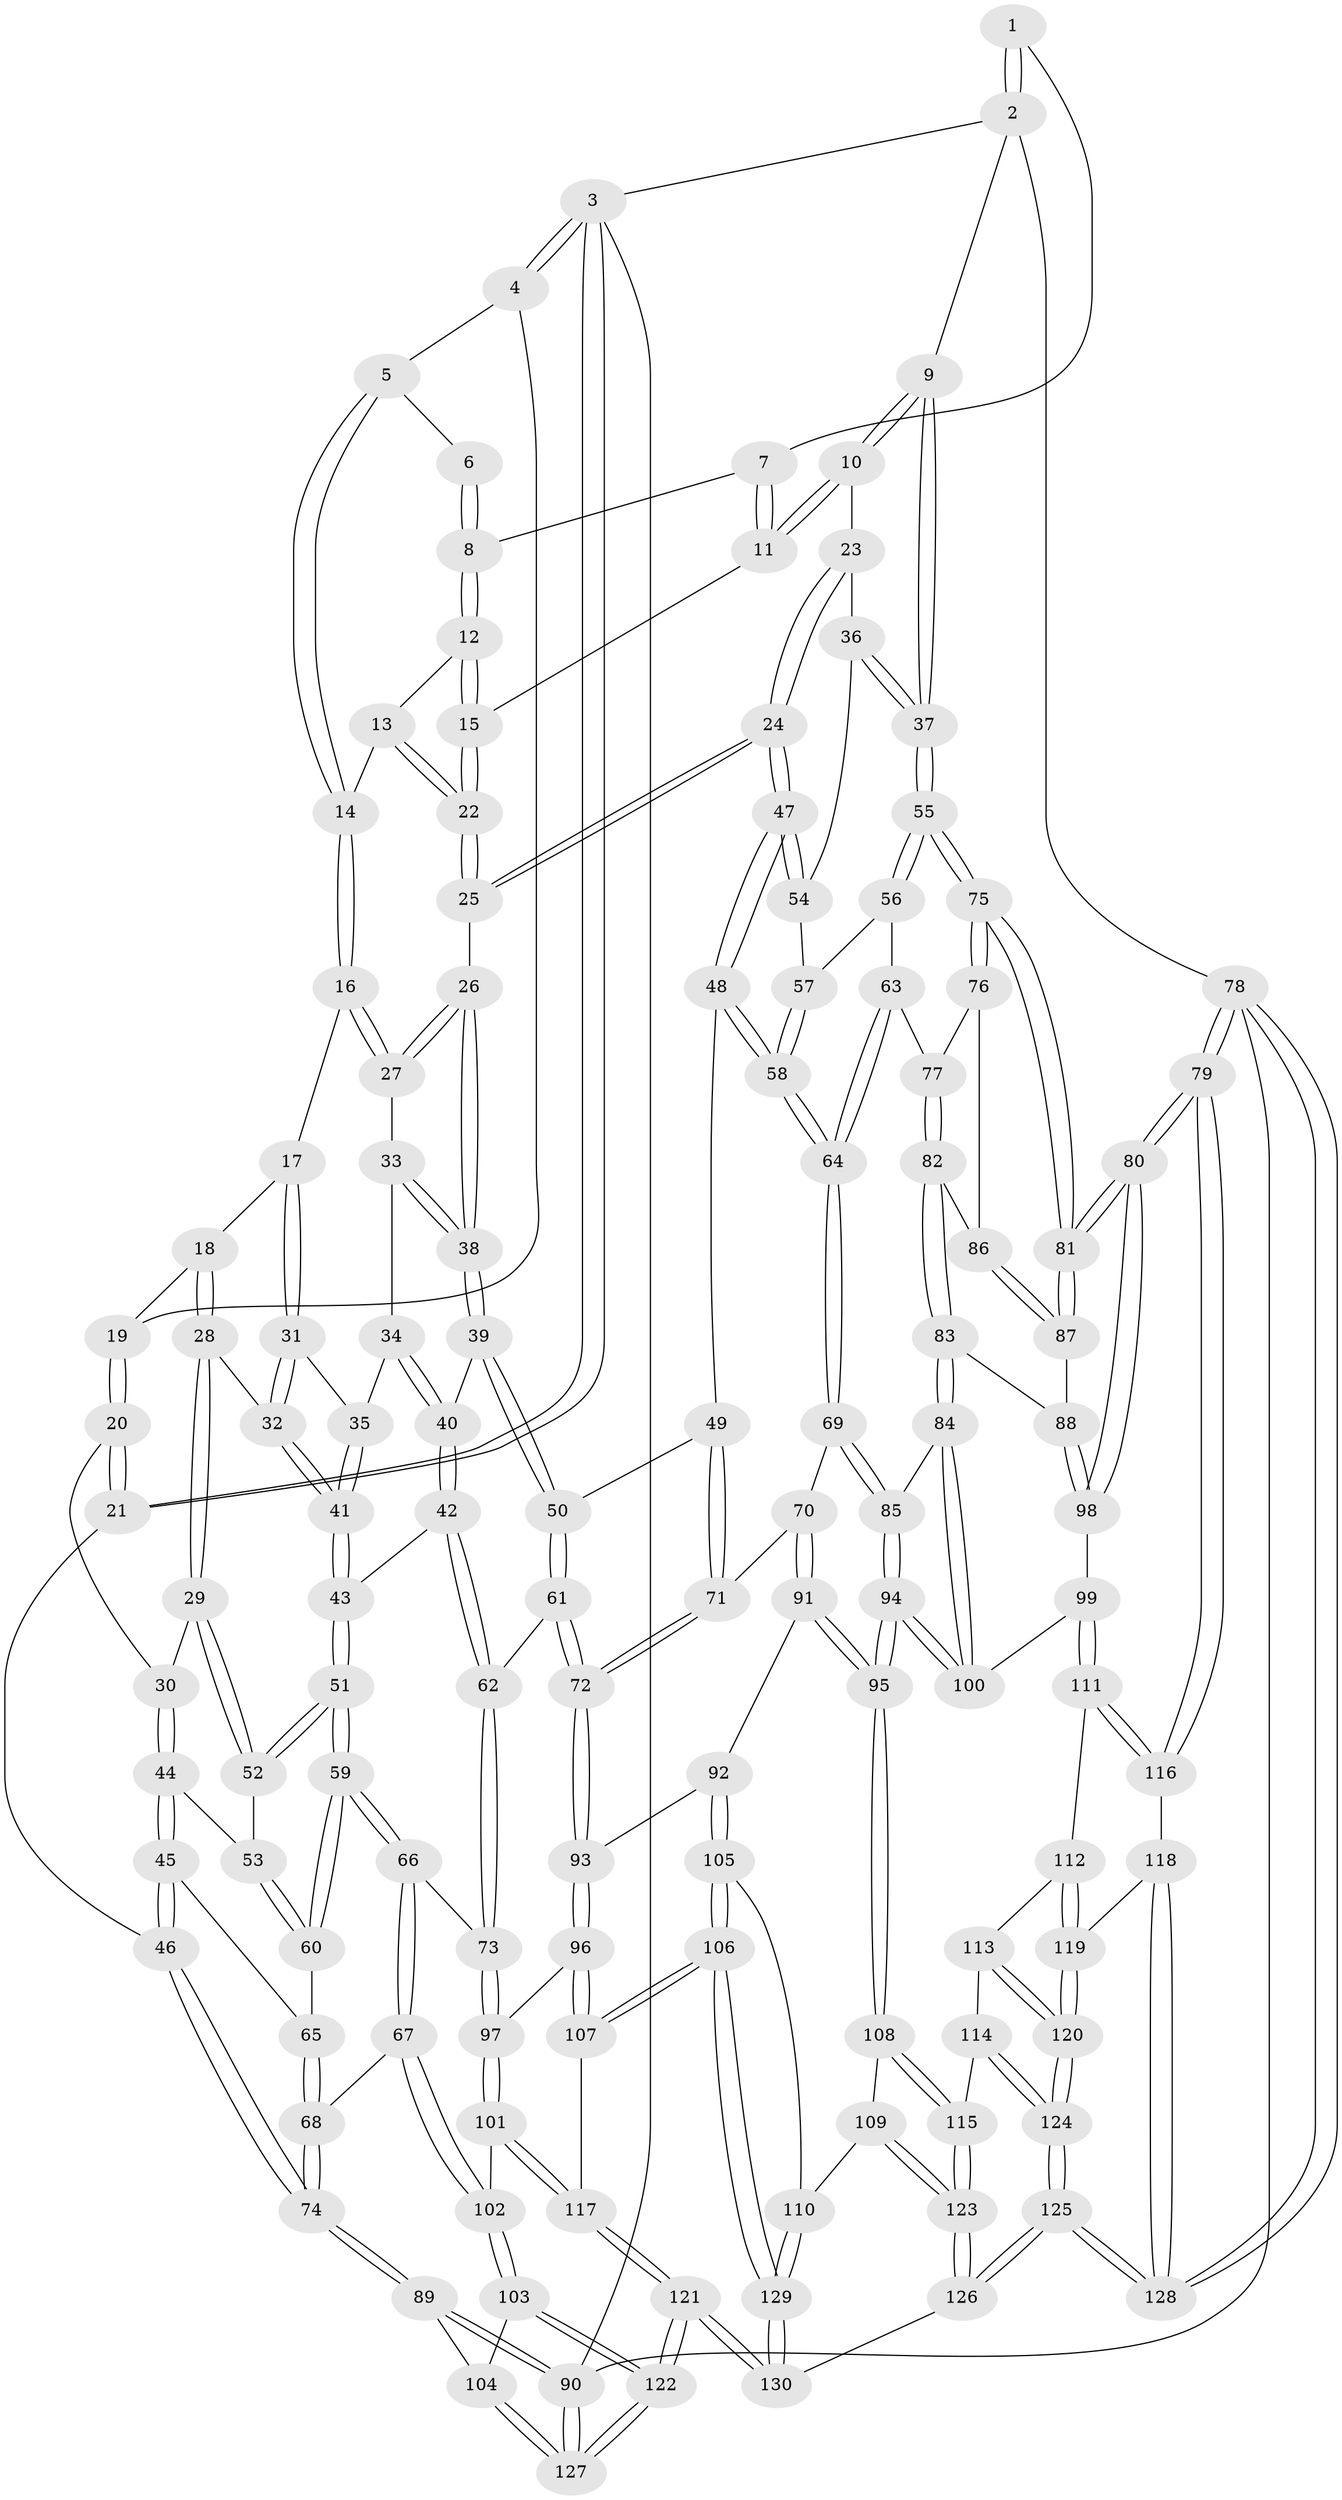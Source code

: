 // coarse degree distribution, {10: 0.01282051282051282, 6: 0.11538461538461539, 3: 0.08974358974358974, 4: 0.34615384615384615, 5: 0.4230769230769231, 8: 0.01282051282051282}
// Generated by graph-tools (version 1.1) at 2025/21/03/04/25 18:21:36]
// undirected, 130 vertices, 322 edges
graph export_dot {
graph [start="1"]
  node [color=gray90,style=filled];
  1 [pos="+0.8337694184880108+0"];
  2 [pos="+1+0"];
  3 [pos="+0+0"];
  4 [pos="+0+0"];
  5 [pos="+0.3797728762090174+0"];
  6 [pos="+0.5585487120707396+0"];
  7 [pos="+0.7747188393738167+0"];
  8 [pos="+0.6362620523369129+0.06816680059151983"];
  9 [pos="+1+0"];
  10 [pos="+0.814910766305543+0.16923919663623185"];
  11 [pos="+0.7750460038155137+0.14636358604000774"];
  12 [pos="+0.6222145101970267+0.08841542465954069"];
  13 [pos="+0.5649054958248314+0.11614370719964219"];
  14 [pos="+0.44670033041917206+0.08181196716781343"];
  15 [pos="+0.7730261051692746+0.14702827135647373"];
  16 [pos="+0.4345603969636266+0.10791007164193306"];
  17 [pos="+0.2752173256512687+0.18951419700569166"];
  18 [pos="+0.2453488990754444+0.18142531773848689"];
  19 [pos="+0.1853538310919647+0.12891770352716028"];
  20 [pos="+0.0862874000550397+0.2777626139346219"];
  21 [pos="+0+0"];
  22 [pos="+0.6475889896334428+0.251742186330697"];
  23 [pos="+0.8344053038268308+0.21244200283413306"];
  24 [pos="+0.7332589494220835+0.3710854864453212"];
  25 [pos="+0.6431204269097529+0.2930479793299224"];
  26 [pos="+0.6107514114529813+0.30521463497638196"];
  27 [pos="+0.4403409279431886+0.1700757288422749"];
  28 [pos="+0.14328993131330287+0.31718862292297917"];
  29 [pos="+0.13202688852722352+0.31864886966308587"];
  30 [pos="+0.10542895677796695+0.3042252520601738"];
  31 [pos="+0.28545608457998467+0.24021628591924266"];
  32 [pos="+0.20533394054721651+0.33421344576420314"];
  33 [pos="+0.43027226467962393+0.27674012493234734"];
  34 [pos="+0.37032632556923545+0.3104917774486367"];
  35 [pos="+0.342497133902791+0.32003345793801335"];
  36 [pos="+0.9661497637985931+0.29406530162735667"];
  37 [pos="+1+0.3231328635279725"];
  38 [pos="+0.5205781942458354+0.3631148955998974"];
  39 [pos="+0.5013630435399627+0.4476597895241977"];
  40 [pos="+0.456802994832584+0.4600526259470683"];
  41 [pos="+0.2939017062669848+0.3996760450816101"];
  42 [pos="+0.3703283246706494+0.4961920324644409"];
  43 [pos="+0.30251681362231997+0.46559323201003255"];
  44 [pos="+0+0.4566017052736413"];
  45 [pos="+0+0.4634779784785062"];
  46 [pos="+0+0.4722081642008282"];
  47 [pos="+0.7399821201071517+0.3847799862922333"];
  48 [pos="+0.706504880515679+0.4632072413708341"];
  49 [pos="+0.6659122506314632+0.4953340591069204"];
  50 [pos="+0.554280495518975+0.49677057686779236"];
  51 [pos="+0.1857333064078873+0.5310019330143232"];
  52 [pos="+0.13057860687717254+0.3980773525118195"];
  53 [pos="+0+0.466207268578476"];
  54 [pos="+0.7893724653494174+0.3917257168102064"];
  55 [pos="+1+0.38657496817160647"];
  56 [pos="+0.9233142676483758+0.4838430513628614"];
  57 [pos="+0.850326300826334+0.44631541970798794"];
  58 [pos="+0.7970454065198269+0.5524710700308798"];
  59 [pos="+0.17998899688249412+0.5389971389970559"];
  60 [pos="+0.10242290284744324+0.517364593139299"];
  61 [pos="+0.5331761050363669+0.6501655605175138"];
  62 [pos="+0.3929098417239075+0.6279492155409054"];
  63 [pos="+0.8526101459762981+0.6005961917448095"];
  64 [pos="+0.8285539742518419+0.6059400228906897"];
  65 [pos="+0.04162938949092404+0.5687754552848832"];
  66 [pos="+0.17048552235977063+0.6594789423308421"];
  67 [pos="+0.11091755934243444+0.7081924555461468"];
  68 [pos="+0.02798050321482128+0.6989744913530072"];
  69 [pos="+0.7957817595920056+0.6425374863423664"];
  70 [pos="+0.7276189794697945+0.6459845380216759"];
  71 [pos="+0.6791135090167502+0.5903708020391656"];
  72 [pos="+0.5398820065178852+0.6587476265595147"];
  73 [pos="+0.32576588818304103+0.7110320858995504"];
  74 [pos="+0+0.700049792429277"];
  75 [pos="+1+0.4522722566824371"];
  76 [pos="+1+0.5582417766368933"];
  77 [pos="+0.9089944921939084+0.6304211486311297"];
  78 [pos="+1+1"];
  79 [pos="+1+0.8968574096064108"];
  80 [pos="+1+0.888146118541284"];
  81 [pos="+1+0.7510733472662733"];
  82 [pos="+0.9243265371301251+0.6619963160488906"];
  83 [pos="+0.912420112510359+0.7439770028483708"];
  84 [pos="+0.9020412713008832+0.7545739020334248"];
  85 [pos="+0.8023280828450859+0.6689547170579999"];
  86 [pos="+0.9678040446470848+0.6740609299310244"];
  87 [pos="+1+0.7166075308273309"];
  88 [pos="+0.9537999038801654+0.7408856268920428"];
  89 [pos="+0+0.9225273248669669"];
  90 [pos="+0+1"];
  91 [pos="+0.6330922979738622+0.763088823116126"];
  92 [pos="+0.6000087512523202+0.7648109708675217"];
  93 [pos="+0.5692756818474729+0.7432078807974718"];
  94 [pos="+0.7748157291713172+0.825432260153509"];
  95 [pos="+0.7637895729357366+0.8365466828361621"];
  96 [pos="+0.37829834203484364+0.8217107343980112"];
  97 [pos="+0.3578086227598529+0.8038745934646466"];
  98 [pos="+1+0.85003599734345"];
  99 [pos="+0.9495961925867108+0.8492107374881426"];
  100 [pos="+0.8937398918693583+0.7842612376236132"];
  101 [pos="+0.19442545412586884+0.8734247765898252"];
  102 [pos="+0.1384820146896283+0.8535975372786901"];
  103 [pos="+0.12192314002680696+0.8710137793138358"];
  104 [pos="+0.09639289263862234+0.8915451385529936"];
  105 [pos="+0.5955446716425287+0.7881709232224723"];
  106 [pos="+0.45063241140211274+1"];
  107 [pos="+0.3955694350598875+0.8903572037391059"];
  108 [pos="+0.7668056968669767+0.8623226083807056"];
  109 [pos="+0.7236109836291881+0.907219186090209"];
  110 [pos="+0.6435284806984425+0.943800505688385"];
  111 [pos="+0.9157667406579871+0.8928864847126395"];
  112 [pos="+0.9110021139466571+0.8969944950563007"];
  113 [pos="+0.9055250903484171+0.8998619241736241"];
  114 [pos="+0.8050819619370359+0.8981484557163986"];
  115 [pos="+0.7912032930365928+0.8876585228895071"];
  116 [pos="+0.9821451638702771+0.9541944776057913"];
  117 [pos="+0.222005667491706+0.9265941055505771"];
  118 [pos="+0.9579027396998464+0.966270167494999"];
  119 [pos="+0.9508077158787971+0.9684726311007222"];
  120 [pos="+0.8920988804431784+1"];
  121 [pos="+0.3458832835636948+1"];
  122 [pos="+0.28568006187755796+1"];
  123 [pos="+0.7368122883353619+1"];
  124 [pos="+0.8664684064822777+1"];
  125 [pos="+0.8425902298847778+1"];
  126 [pos="+0.727434005183583+1"];
  127 [pos="+0.05680004485330269+1"];
  128 [pos="+1+1"];
  129 [pos="+0.46196100417319225+1"];
  130 [pos="+0.4586112216132277+1"];
  1 -- 2;
  1 -- 2;
  1 -- 7;
  2 -- 3;
  2 -- 9;
  2 -- 78;
  3 -- 4;
  3 -- 4;
  3 -- 21;
  3 -- 21;
  3 -- 90;
  4 -- 5;
  4 -- 19;
  5 -- 6;
  5 -- 14;
  5 -- 14;
  6 -- 8;
  6 -- 8;
  7 -- 8;
  7 -- 11;
  7 -- 11;
  8 -- 12;
  8 -- 12;
  9 -- 10;
  9 -- 10;
  9 -- 37;
  9 -- 37;
  10 -- 11;
  10 -- 11;
  10 -- 23;
  11 -- 15;
  12 -- 13;
  12 -- 15;
  12 -- 15;
  13 -- 14;
  13 -- 22;
  13 -- 22;
  14 -- 16;
  14 -- 16;
  15 -- 22;
  15 -- 22;
  16 -- 17;
  16 -- 27;
  16 -- 27;
  17 -- 18;
  17 -- 31;
  17 -- 31;
  18 -- 19;
  18 -- 28;
  18 -- 28;
  19 -- 20;
  19 -- 20;
  20 -- 21;
  20 -- 21;
  20 -- 30;
  21 -- 46;
  22 -- 25;
  22 -- 25;
  23 -- 24;
  23 -- 24;
  23 -- 36;
  24 -- 25;
  24 -- 25;
  24 -- 47;
  24 -- 47;
  25 -- 26;
  26 -- 27;
  26 -- 27;
  26 -- 38;
  26 -- 38;
  27 -- 33;
  28 -- 29;
  28 -- 29;
  28 -- 32;
  29 -- 30;
  29 -- 52;
  29 -- 52;
  30 -- 44;
  30 -- 44;
  31 -- 32;
  31 -- 32;
  31 -- 35;
  32 -- 41;
  32 -- 41;
  33 -- 34;
  33 -- 38;
  33 -- 38;
  34 -- 35;
  34 -- 40;
  34 -- 40;
  35 -- 41;
  35 -- 41;
  36 -- 37;
  36 -- 37;
  36 -- 54;
  37 -- 55;
  37 -- 55;
  38 -- 39;
  38 -- 39;
  39 -- 40;
  39 -- 50;
  39 -- 50;
  40 -- 42;
  40 -- 42;
  41 -- 43;
  41 -- 43;
  42 -- 43;
  42 -- 62;
  42 -- 62;
  43 -- 51;
  43 -- 51;
  44 -- 45;
  44 -- 45;
  44 -- 53;
  45 -- 46;
  45 -- 46;
  45 -- 65;
  46 -- 74;
  46 -- 74;
  47 -- 48;
  47 -- 48;
  47 -- 54;
  47 -- 54;
  48 -- 49;
  48 -- 58;
  48 -- 58;
  49 -- 50;
  49 -- 71;
  49 -- 71;
  50 -- 61;
  50 -- 61;
  51 -- 52;
  51 -- 52;
  51 -- 59;
  51 -- 59;
  52 -- 53;
  53 -- 60;
  53 -- 60;
  54 -- 57;
  55 -- 56;
  55 -- 56;
  55 -- 75;
  55 -- 75;
  56 -- 57;
  56 -- 63;
  57 -- 58;
  57 -- 58;
  58 -- 64;
  58 -- 64;
  59 -- 60;
  59 -- 60;
  59 -- 66;
  59 -- 66;
  60 -- 65;
  61 -- 62;
  61 -- 72;
  61 -- 72;
  62 -- 73;
  62 -- 73;
  63 -- 64;
  63 -- 64;
  63 -- 77;
  64 -- 69;
  64 -- 69;
  65 -- 68;
  65 -- 68;
  66 -- 67;
  66 -- 67;
  66 -- 73;
  67 -- 68;
  67 -- 102;
  67 -- 102;
  68 -- 74;
  68 -- 74;
  69 -- 70;
  69 -- 85;
  69 -- 85;
  70 -- 71;
  70 -- 91;
  70 -- 91;
  71 -- 72;
  71 -- 72;
  72 -- 93;
  72 -- 93;
  73 -- 97;
  73 -- 97;
  74 -- 89;
  74 -- 89;
  75 -- 76;
  75 -- 76;
  75 -- 81;
  75 -- 81;
  76 -- 77;
  76 -- 86;
  77 -- 82;
  77 -- 82;
  78 -- 79;
  78 -- 79;
  78 -- 128;
  78 -- 128;
  78 -- 90;
  79 -- 80;
  79 -- 80;
  79 -- 116;
  79 -- 116;
  80 -- 81;
  80 -- 81;
  80 -- 98;
  80 -- 98;
  81 -- 87;
  81 -- 87;
  82 -- 83;
  82 -- 83;
  82 -- 86;
  83 -- 84;
  83 -- 84;
  83 -- 88;
  84 -- 85;
  84 -- 100;
  84 -- 100;
  85 -- 94;
  85 -- 94;
  86 -- 87;
  86 -- 87;
  87 -- 88;
  88 -- 98;
  88 -- 98;
  89 -- 90;
  89 -- 90;
  89 -- 104;
  90 -- 127;
  90 -- 127;
  91 -- 92;
  91 -- 95;
  91 -- 95;
  92 -- 93;
  92 -- 105;
  92 -- 105;
  93 -- 96;
  93 -- 96;
  94 -- 95;
  94 -- 95;
  94 -- 100;
  94 -- 100;
  95 -- 108;
  95 -- 108;
  96 -- 97;
  96 -- 107;
  96 -- 107;
  97 -- 101;
  97 -- 101;
  98 -- 99;
  99 -- 100;
  99 -- 111;
  99 -- 111;
  101 -- 102;
  101 -- 117;
  101 -- 117;
  102 -- 103;
  102 -- 103;
  103 -- 104;
  103 -- 122;
  103 -- 122;
  104 -- 127;
  104 -- 127;
  105 -- 106;
  105 -- 106;
  105 -- 110;
  106 -- 107;
  106 -- 107;
  106 -- 129;
  106 -- 129;
  107 -- 117;
  108 -- 109;
  108 -- 115;
  108 -- 115;
  109 -- 110;
  109 -- 123;
  109 -- 123;
  110 -- 129;
  110 -- 129;
  111 -- 112;
  111 -- 116;
  111 -- 116;
  112 -- 113;
  112 -- 119;
  112 -- 119;
  113 -- 114;
  113 -- 120;
  113 -- 120;
  114 -- 115;
  114 -- 124;
  114 -- 124;
  115 -- 123;
  115 -- 123;
  116 -- 118;
  117 -- 121;
  117 -- 121;
  118 -- 119;
  118 -- 128;
  118 -- 128;
  119 -- 120;
  119 -- 120;
  120 -- 124;
  120 -- 124;
  121 -- 122;
  121 -- 122;
  121 -- 130;
  121 -- 130;
  122 -- 127;
  122 -- 127;
  123 -- 126;
  123 -- 126;
  124 -- 125;
  124 -- 125;
  125 -- 126;
  125 -- 126;
  125 -- 128;
  125 -- 128;
  126 -- 130;
  129 -- 130;
  129 -- 130;
}
